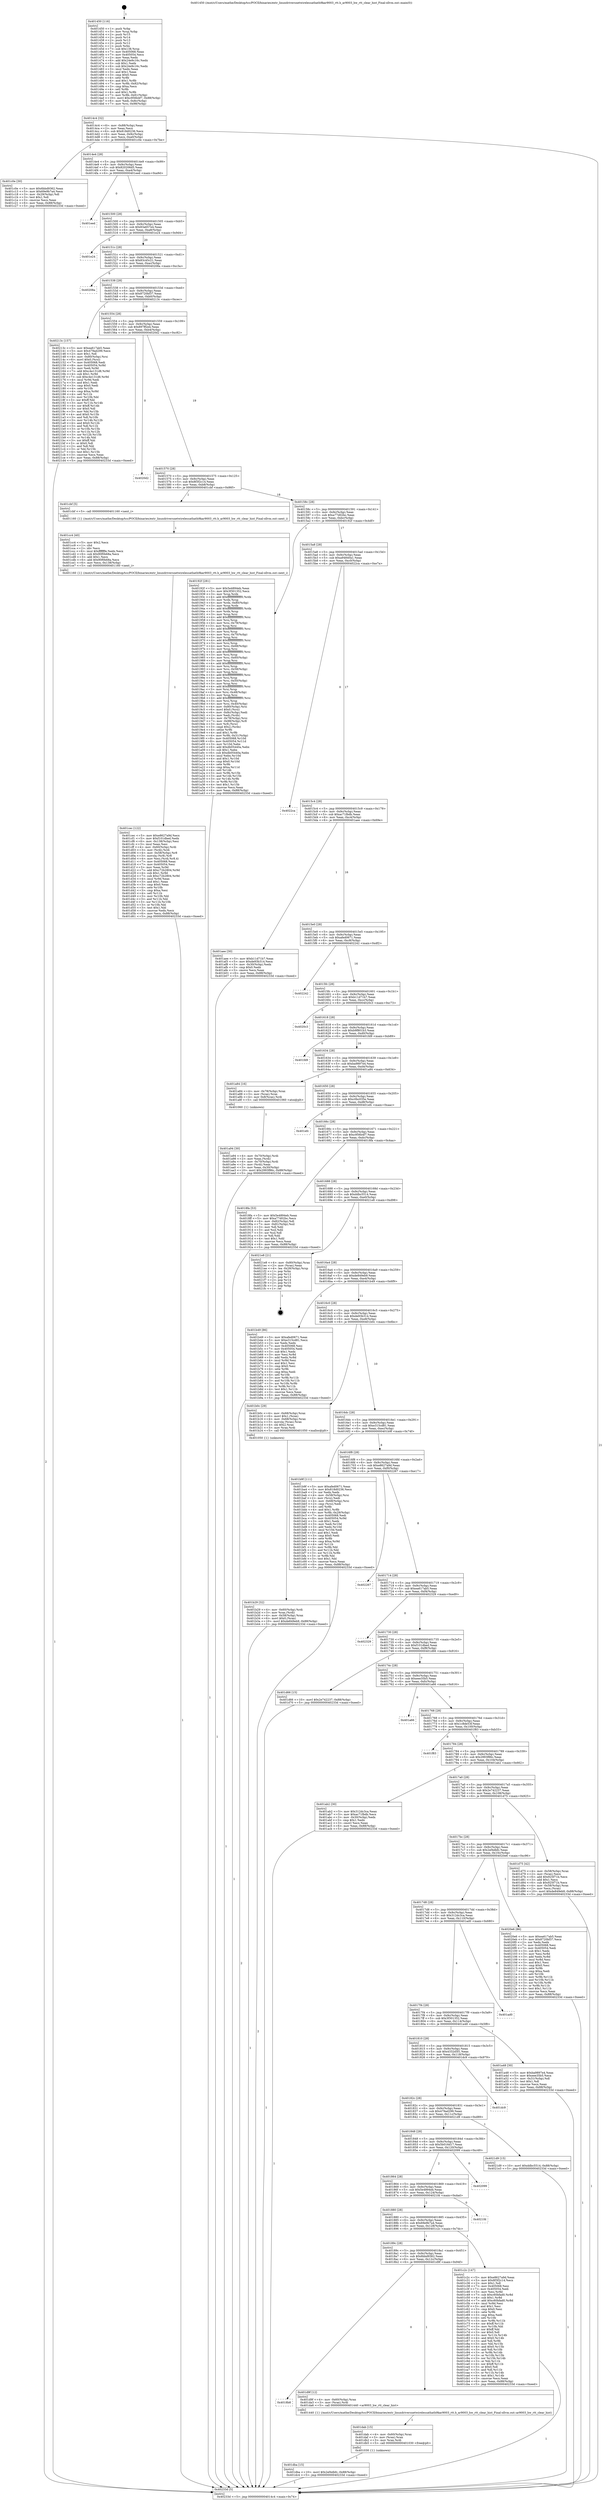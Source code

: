 digraph "0x401450" {
  label = "0x401450 (/mnt/c/Users/mathe/Desktop/tcc/POCII/binaries/extr_linuxdriversnetwirelessathath9kar9003_rtt.h_ar9003_hw_rtt_clear_hist_Final-ollvm.out::main(0))"
  labelloc = "t"
  node[shape=record]

  Entry [label="",width=0.3,height=0.3,shape=circle,fillcolor=black,style=filled]
  "0x4014c4" [label="{
     0x4014c4 [32]\l
     | [instrs]\l
     &nbsp;&nbsp;0x4014c4 \<+6\>: mov -0x88(%rbp),%eax\l
     &nbsp;&nbsp;0x4014ca \<+2\>: mov %eax,%ecx\l
     &nbsp;&nbsp;0x4014cc \<+6\>: sub $0x818d0236,%ecx\l
     &nbsp;&nbsp;0x4014d2 \<+6\>: mov %eax,-0x9c(%rbp)\l
     &nbsp;&nbsp;0x4014d8 \<+6\>: mov %ecx,-0xa0(%rbp)\l
     &nbsp;&nbsp;0x4014de \<+6\>: je 0000000000401c0e \<main+0x7be\>\l
  }"]
  "0x401c0e" [label="{
     0x401c0e [30]\l
     | [instrs]\l
     &nbsp;&nbsp;0x401c0e \<+5\>: mov $0x6bbd9362,%eax\l
     &nbsp;&nbsp;0x401c13 \<+5\>: mov $0x69e9b7a4,%ecx\l
     &nbsp;&nbsp;0x401c18 \<+3\>: mov -0x29(%rbp),%dl\l
     &nbsp;&nbsp;0x401c1b \<+3\>: test $0x1,%dl\l
     &nbsp;&nbsp;0x401c1e \<+3\>: cmovne %ecx,%eax\l
     &nbsp;&nbsp;0x401c21 \<+6\>: mov %eax,-0x88(%rbp)\l
     &nbsp;&nbsp;0x401c27 \<+5\>: jmp 000000000040233d \<main+0xeed\>\l
  }"]
  "0x4014e4" [label="{
     0x4014e4 [28]\l
     | [instrs]\l
     &nbsp;&nbsp;0x4014e4 \<+5\>: jmp 00000000004014e9 \<main+0x99\>\l
     &nbsp;&nbsp;0x4014e9 \<+6\>: mov -0x9c(%rbp),%eax\l
     &nbsp;&nbsp;0x4014ef \<+5\>: sub $0x820206d5,%eax\l
     &nbsp;&nbsp;0x4014f4 \<+6\>: mov %eax,-0xa4(%rbp)\l
     &nbsp;&nbsp;0x4014fa \<+6\>: je 0000000000401eed \<main+0xa9d\>\l
  }"]
  Exit [label="",width=0.3,height=0.3,shape=circle,fillcolor=black,style=filled,peripheries=2]
  "0x401eed" [label="{
     0x401eed\l
  }", style=dashed]
  "0x401500" [label="{
     0x401500 [28]\l
     | [instrs]\l
     &nbsp;&nbsp;0x401500 \<+5\>: jmp 0000000000401505 \<main+0xb5\>\l
     &nbsp;&nbsp;0x401505 \<+6\>: mov -0x9c(%rbp),%eax\l
     &nbsp;&nbsp;0x40150b \<+5\>: sub $0x83a657e4,%eax\l
     &nbsp;&nbsp;0x401510 \<+6\>: mov %eax,-0xa8(%rbp)\l
     &nbsp;&nbsp;0x401516 \<+6\>: je 0000000000401e24 \<main+0x9d4\>\l
  }"]
  "0x401dba" [label="{
     0x401dba [15]\l
     | [instrs]\l
     &nbsp;&nbsp;0x401dba \<+10\>: movl $0x2ef4dbfc,-0x88(%rbp)\l
     &nbsp;&nbsp;0x401dc4 \<+5\>: jmp 000000000040233d \<main+0xeed\>\l
  }"]
  "0x401e24" [label="{
     0x401e24\l
  }", style=dashed]
  "0x40151c" [label="{
     0x40151c [28]\l
     | [instrs]\l
     &nbsp;&nbsp;0x40151c \<+5\>: jmp 0000000000401521 \<main+0xd1\>\l
     &nbsp;&nbsp;0x401521 \<+6\>: mov -0x9c(%rbp),%eax\l
     &nbsp;&nbsp;0x401527 \<+5\>: sub $0x83c45c21,%eax\l
     &nbsp;&nbsp;0x40152c \<+6\>: mov %eax,-0xac(%rbp)\l
     &nbsp;&nbsp;0x401532 \<+6\>: je 000000000040208a \<main+0xc3a\>\l
  }"]
  "0x401dab" [label="{
     0x401dab [15]\l
     | [instrs]\l
     &nbsp;&nbsp;0x401dab \<+4\>: mov -0x60(%rbp),%rax\l
     &nbsp;&nbsp;0x401daf \<+3\>: mov (%rax),%rax\l
     &nbsp;&nbsp;0x401db2 \<+3\>: mov %rax,%rdi\l
     &nbsp;&nbsp;0x401db5 \<+5\>: call 0000000000401030 \<free@plt\>\l
     | [calls]\l
     &nbsp;&nbsp;0x401030 \{1\} (unknown)\l
  }"]
  "0x40208a" [label="{
     0x40208a\l
  }", style=dashed]
  "0x401538" [label="{
     0x401538 [28]\l
     | [instrs]\l
     &nbsp;&nbsp;0x401538 \<+5\>: jmp 000000000040153d \<main+0xed\>\l
     &nbsp;&nbsp;0x40153d \<+6\>: mov -0x9c(%rbp),%eax\l
     &nbsp;&nbsp;0x401543 \<+5\>: sub $0x8720bf37,%eax\l
     &nbsp;&nbsp;0x401548 \<+6\>: mov %eax,-0xb0(%rbp)\l
     &nbsp;&nbsp;0x40154e \<+6\>: je 000000000040213c \<main+0xcec\>\l
  }"]
  "0x4018b8" [label="{
     0x4018b8\l
  }", style=dashed]
  "0x40213c" [label="{
     0x40213c [157]\l
     | [instrs]\l
     &nbsp;&nbsp;0x40213c \<+5\>: mov $0xea617ab5,%eax\l
     &nbsp;&nbsp;0x402141 \<+5\>: mov $0x479ad299,%ecx\l
     &nbsp;&nbsp;0x402146 \<+2\>: mov $0x1,%dl\l
     &nbsp;&nbsp;0x402148 \<+4\>: mov -0x80(%rbp),%rsi\l
     &nbsp;&nbsp;0x40214c \<+6\>: movl $0x0,(%rsi)\l
     &nbsp;&nbsp;0x402152 \<+7\>: mov 0x405068,%edi\l
     &nbsp;&nbsp;0x402159 \<+8\>: mov 0x405054,%r8d\l
     &nbsp;&nbsp;0x402161 \<+3\>: mov %edi,%r9d\l
     &nbsp;&nbsp;0x402164 \<+7\>: add $0xc4e131d8,%r9d\l
     &nbsp;&nbsp;0x40216b \<+4\>: sub $0x1,%r9d\l
     &nbsp;&nbsp;0x40216f \<+7\>: sub $0xc4e131d8,%r9d\l
     &nbsp;&nbsp;0x402176 \<+4\>: imul %r9d,%edi\l
     &nbsp;&nbsp;0x40217a \<+3\>: and $0x1,%edi\l
     &nbsp;&nbsp;0x40217d \<+3\>: cmp $0x0,%edi\l
     &nbsp;&nbsp;0x402180 \<+4\>: sete %r10b\l
     &nbsp;&nbsp;0x402184 \<+4\>: cmp $0xa,%r8d\l
     &nbsp;&nbsp;0x402188 \<+4\>: setl %r11b\l
     &nbsp;&nbsp;0x40218c \<+3\>: mov %r10b,%bl\l
     &nbsp;&nbsp;0x40218f \<+3\>: xor $0xff,%bl\l
     &nbsp;&nbsp;0x402192 \<+3\>: mov %r11b,%r14b\l
     &nbsp;&nbsp;0x402195 \<+4\>: xor $0xff,%r14b\l
     &nbsp;&nbsp;0x402199 \<+3\>: xor $0x0,%dl\l
     &nbsp;&nbsp;0x40219c \<+3\>: mov %bl,%r15b\l
     &nbsp;&nbsp;0x40219f \<+4\>: and $0x0,%r15b\l
     &nbsp;&nbsp;0x4021a3 \<+3\>: and %dl,%r10b\l
     &nbsp;&nbsp;0x4021a6 \<+3\>: mov %r14b,%r12b\l
     &nbsp;&nbsp;0x4021a9 \<+4\>: and $0x0,%r12b\l
     &nbsp;&nbsp;0x4021ad \<+3\>: and %dl,%r11b\l
     &nbsp;&nbsp;0x4021b0 \<+3\>: or %r10b,%r15b\l
     &nbsp;&nbsp;0x4021b3 \<+3\>: or %r11b,%r12b\l
     &nbsp;&nbsp;0x4021b6 \<+3\>: xor %r12b,%r15b\l
     &nbsp;&nbsp;0x4021b9 \<+3\>: or %r14b,%bl\l
     &nbsp;&nbsp;0x4021bc \<+3\>: xor $0xff,%bl\l
     &nbsp;&nbsp;0x4021bf \<+3\>: or $0x0,%dl\l
     &nbsp;&nbsp;0x4021c2 \<+2\>: and %dl,%bl\l
     &nbsp;&nbsp;0x4021c4 \<+3\>: or %bl,%r15b\l
     &nbsp;&nbsp;0x4021c7 \<+4\>: test $0x1,%r15b\l
     &nbsp;&nbsp;0x4021cb \<+3\>: cmovne %ecx,%eax\l
     &nbsp;&nbsp;0x4021ce \<+6\>: mov %eax,-0x88(%rbp)\l
     &nbsp;&nbsp;0x4021d4 \<+5\>: jmp 000000000040233d \<main+0xeed\>\l
  }"]
  "0x401554" [label="{
     0x401554 [28]\l
     | [instrs]\l
     &nbsp;&nbsp;0x401554 \<+5\>: jmp 0000000000401559 \<main+0x109\>\l
     &nbsp;&nbsp;0x401559 \<+6\>: mov -0x9c(%rbp),%eax\l
     &nbsp;&nbsp;0x40155f \<+5\>: sub $0x897ff2e4,%eax\l
     &nbsp;&nbsp;0x401564 \<+6\>: mov %eax,-0xb4(%rbp)\l
     &nbsp;&nbsp;0x40156a \<+6\>: je 00000000004020d2 \<main+0xc82\>\l
  }"]
  "0x401d9f" [label="{
     0x401d9f [12]\l
     | [instrs]\l
     &nbsp;&nbsp;0x401d9f \<+4\>: mov -0x60(%rbp),%rax\l
     &nbsp;&nbsp;0x401da3 \<+3\>: mov (%rax),%rdi\l
     &nbsp;&nbsp;0x401da6 \<+5\>: call 0000000000401440 \<ar9003_hw_rtt_clear_hist\>\l
     | [calls]\l
     &nbsp;&nbsp;0x401440 \{1\} (/mnt/c/Users/mathe/Desktop/tcc/POCII/binaries/extr_linuxdriversnetwirelessathath9kar9003_rtt.h_ar9003_hw_rtt_clear_hist_Final-ollvm.out::ar9003_hw_rtt_clear_hist)\l
  }"]
  "0x4020d2" [label="{
     0x4020d2\l
  }", style=dashed]
  "0x401570" [label="{
     0x401570 [28]\l
     | [instrs]\l
     &nbsp;&nbsp;0x401570 \<+5\>: jmp 0000000000401575 \<main+0x125\>\l
     &nbsp;&nbsp;0x401575 \<+6\>: mov -0x9c(%rbp),%eax\l
     &nbsp;&nbsp;0x40157b \<+5\>: sub $0x8f3f2c14,%eax\l
     &nbsp;&nbsp;0x401580 \<+6\>: mov %eax,-0xb8(%rbp)\l
     &nbsp;&nbsp;0x401586 \<+6\>: je 0000000000401cbf \<main+0x86f\>\l
  }"]
  "0x401cec" [label="{
     0x401cec [122]\l
     | [instrs]\l
     &nbsp;&nbsp;0x401cec \<+5\>: mov $0xe8627a9d,%ecx\l
     &nbsp;&nbsp;0x401cf1 \<+5\>: mov $0xf101dbed,%edx\l
     &nbsp;&nbsp;0x401cf6 \<+6\>: mov -0x138(%rbp),%esi\l
     &nbsp;&nbsp;0x401cfc \<+3\>: imul %eax,%esi\l
     &nbsp;&nbsp;0x401cff \<+4\>: mov -0x60(%rbp),%rdi\l
     &nbsp;&nbsp;0x401d03 \<+3\>: mov (%rdi),%rdi\l
     &nbsp;&nbsp;0x401d06 \<+4\>: mov -0x58(%rbp),%r8\l
     &nbsp;&nbsp;0x401d0a \<+3\>: movslq (%r8),%r8\l
     &nbsp;&nbsp;0x401d0d \<+4\>: mov %esi,(%rdi,%r8,4)\l
     &nbsp;&nbsp;0x401d11 \<+7\>: mov 0x405068,%eax\l
     &nbsp;&nbsp;0x401d18 \<+7\>: mov 0x405054,%esi\l
     &nbsp;&nbsp;0x401d1f \<+3\>: mov %eax,%r9d\l
     &nbsp;&nbsp;0x401d22 \<+7\>: add $0xc72b2804,%r9d\l
     &nbsp;&nbsp;0x401d29 \<+4\>: sub $0x1,%r9d\l
     &nbsp;&nbsp;0x401d2d \<+7\>: sub $0xc72b2804,%r9d\l
     &nbsp;&nbsp;0x401d34 \<+4\>: imul %r9d,%eax\l
     &nbsp;&nbsp;0x401d38 \<+3\>: and $0x1,%eax\l
     &nbsp;&nbsp;0x401d3b \<+3\>: cmp $0x0,%eax\l
     &nbsp;&nbsp;0x401d3e \<+4\>: sete %r10b\l
     &nbsp;&nbsp;0x401d42 \<+3\>: cmp $0xa,%esi\l
     &nbsp;&nbsp;0x401d45 \<+4\>: setl %r11b\l
     &nbsp;&nbsp;0x401d49 \<+3\>: mov %r10b,%bl\l
     &nbsp;&nbsp;0x401d4c \<+3\>: and %r11b,%bl\l
     &nbsp;&nbsp;0x401d4f \<+3\>: xor %r11b,%r10b\l
     &nbsp;&nbsp;0x401d52 \<+3\>: or %r10b,%bl\l
     &nbsp;&nbsp;0x401d55 \<+3\>: test $0x1,%bl\l
     &nbsp;&nbsp;0x401d58 \<+3\>: cmovne %edx,%ecx\l
     &nbsp;&nbsp;0x401d5b \<+6\>: mov %ecx,-0x88(%rbp)\l
     &nbsp;&nbsp;0x401d61 \<+5\>: jmp 000000000040233d \<main+0xeed\>\l
  }"]
  "0x401cbf" [label="{
     0x401cbf [5]\l
     | [instrs]\l
     &nbsp;&nbsp;0x401cbf \<+5\>: call 0000000000401160 \<next_i\>\l
     | [calls]\l
     &nbsp;&nbsp;0x401160 \{1\} (/mnt/c/Users/mathe/Desktop/tcc/POCII/binaries/extr_linuxdriversnetwirelessathath9kar9003_rtt.h_ar9003_hw_rtt_clear_hist_Final-ollvm.out::next_i)\l
  }"]
  "0x40158c" [label="{
     0x40158c [28]\l
     | [instrs]\l
     &nbsp;&nbsp;0x40158c \<+5\>: jmp 0000000000401591 \<main+0x141\>\l
     &nbsp;&nbsp;0x401591 \<+6\>: mov -0x9c(%rbp),%eax\l
     &nbsp;&nbsp;0x401597 \<+5\>: sub $0xa77d02bc,%eax\l
     &nbsp;&nbsp;0x40159c \<+6\>: mov %eax,-0xbc(%rbp)\l
     &nbsp;&nbsp;0x4015a2 \<+6\>: je 000000000040192f \<main+0x4df\>\l
  }"]
  "0x401cc4" [label="{
     0x401cc4 [40]\l
     | [instrs]\l
     &nbsp;&nbsp;0x401cc4 \<+5\>: mov $0x2,%ecx\l
     &nbsp;&nbsp;0x401cc9 \<+1\>: cltd\l
     &nbsp;&nbsp;0x401cca \<+2\>: idiv %ecx\l
     &nbsp;&nbsp;0x401ccc \<+6\>: imul $0xfffffffe,%edx,%ecx\l
     &nbsp;&nbsp;0x401cd2 \<+6\>: sub $0x90f0b68a,%ecx\l
     &nbsp;&nbsp;0x401cd8 \<+3\>: add $0x1,%ecx\l
     &nbsp;&nbsp;0x401cdb \<+6\>: add $0x90f0b68a,%ecx\l
     &nbsp;&nbsp;0x401ce1 \<+6\>: mov %ecx,-0x138(%rbp)\l
     &nbsp;&nbsp;0x401ce7 \<+5\>: call 0000000000401160 \<next_i\>\l
     | [calls]\l
     &nbsp;&nbsp;0x401160 \{1\} (/mnt/c/Users/mathe/Desktop/tcc/POCII/binaries/extr_linuxdriversnetwirelessathath9kar9003_rtt.h_ar9003_hw_rtt_clear_hist_Final-ollvm.out::next_i)\l
  }"]
  "0x40192f" [label="{
     0x40192f [281]\l
     | [instrs]\l
     &nbsp;&nbsp;0x40192f \<+5\>: mov $0x5e4894eb,%eax\l
     &nbsp;&nbsp;0x401934 \<+5\>: mov $0x3f301352,%ecx\l
     &nbsp;&nbsp;0x401939 \<+3\>: mov %rsp,%rdx\l
     &nbsp;&nbsp;0x40193c \<+4\>: add $0xfffffffffffffff0,%rdx\l
     &nbsp;&nbsp;0x401940 \<+3\>: mov %rdx,%rsp\l
     &nbsp;&nbsp;0x401943 \<+4\>: mov %rdx,-0x80(%rbp)\l
     &nbsp;&nbsp;0x401947 \<+3\>: mov %rsp,%rdx\l
     &nbsp;&nbsp;0x40194a \<+4\>: add $0xfffffffffffffff0,%rdx\l
     &nbsp;&nbsp;0x40194e \<+3\>: mov %rdx,%rsp\l
     &nbsp;&nbsp;0x401951 \<+3\>: mov %rsp,%rsi\l
     &nbsp;&nbsp;0x401954 \<+4\>: add $0xfffffffffffffff0,%rsi\l
     &nbsp;&nbsp;0x401958 \<+3\>: mov %rsi,%rsp\l
     &nbsp;&nbsp;0x40195b \<+4\>: mov %rsi,-0x78(%rbp)\l
     &nbsp;&nbsp;0x40195f \<+3\>: mov %rsp,%rsi\l
     &nbsp;&nbsp;0x401962 \<+4\>: add $0xfffffffffffffff0,%rsi\l
     &nbsp;&nbsp;0x401966 \<+3\>: mov %rsi,%rsp\l
     &nbsp;&nbsp;0x401969 \<+4\>: mov %rsi,-0x70(%rbp)\l
     &nbsp;&nbsp;0x40196d \<+3\>: mov %rsp,%rsi\l
     &nbsp;&nbsp;0x401970 \<+4\>: add $0xfffffffffffffff0,%rsi\l
     &nbsp;&nbsp;0x401974 \<+3\>: mov %rsi,%rsp\l
     &nbsp;&nbsp;0x401977 \<+4\>: mov %rsi,-0x68(%rbp)\l
     &nbsp;&nbsp;0x40197b \<+3\>: mov %rsp,%rsi\l
     &nbsp;&nbsp;0x40197e \<+4\>: add $0xfffffffffffffff0,%rsi\l
     &nbsp;&nbsp;0x401982 \<+3\>: mov %rsi,%rsp\l
     &nbsp;&nbsp;0x401985 \<+4\>: mov %rsi,-0x60(%rbp)\l
     &nbsp;&nbsp;0x401989 \<+3\>: mov %rsp,%rsi\l
     &nbsp;&nbsp;0x40198c \<+4\>: add $0xfffffffffffffff0,%rsi\l
     &nbsp;&nbsp;0x401990 \<+3\>: mov %rsi,%rsp\l
     &nbsp;&nbsp;0x401993 \<+4\>: mov %rsi,-0x58(%rbp)\l
     &nbsp;&nbsp;0x401997 \<+3\>: mov %rsp,%rsi\l
     &nbsp;&nbsp;0x40199a \<+4\>: add $0xfffffffffffffff0,%rsi\l
     &nbsp;&nbsp;0x40199e \<+3\>: mov %rsi,%rsp\l
     &nbsp;&nbsp;0x4019a1 \<+4\>: mov %rsi,-0x50(%rbp)\l
     &nbsp;&nbsp;0x4019a5 \<+3\>: mov %rsp,%rsi\l
     &nbsp;&nbsp;0x4019a8 \<+4\>: add $0xfffffffffffffff0,%rsi\l
     &nbsp;&nbsp;0x4019ac \<+3\>: mov %rsi,%rsp\l
     &nbsp;&nbsp;0x4019af \<+4\>: mov %rsi,-0x48(%rbp)\l
     &nbsp;&nbsp;0x4019b3 \<+3\>: mov %rsp,%rsi\l
     &nbsp;&nbsp;0x4019b6 \<+4\>: add $0xfffffffffffffff0,%rsi\l
     &nbsp;&nbsp;0x4019ba \<+3\>: mov %rsi,%rsp\l
     &nbsp;&nbsp;0x4019bd \<+4\>: mov %rsi,-0x40(%rbp)\l
     &nbsp;&nbsp;0x4019c1 \<+4\>: mov -0x80(%rbp),%rsi\l
     &nbsp;&nbsp;0x4019c5 \<+6\>: movl $0x0,(%rsi)\l
     &nbsp;&nbsp;0x4019cb \<+6\>: mov -0x8c(%rbp),%edi\l
     &nbsp;&nbsp;0x4019d1 \<+2\>: mov %edi,(%rdx)\l
     &nbsp;&nbsp;0x4019d3 \<+4\>: mov -0x78(%rbp),%rsi\l
     &nbsp;&nbsp;0x4019d7 \<+7\>: mov -0x98(%rbp),%r8\l
     &nbsp;&nbsp;0x4019de \<+3\>: mov %r8,(%rsi)\l
     &nbsp;&nbsp;0x4019e1 \<+3\>: cmpl $0x2,(%rdx)\l
     &nbsp;&nbsp;0x4019e4 \<+4\>: setne %r9b\l
     &nbsp;&nbsp;0x4019e8 \<+4\>: and $0x1,%r9b\l
     &nbsp;&nbsp;0x4019ec \<+4\>: mov %r9b,-0x31(%rbp)\l
     &nbsp;&nbsp;0x4019f0 \<+8\>: mov 0x405068,%r10d\l
     &nbsp;&nbsp;0x4019f8 \<+8\>: mov 0x405054,%r11d\l
     &nbsp;&nbsp;0x401a00 \<+3\>: mov %r10d,%ebx\l
     &nbsp;&nbsp;0x401a03 \<+6\>: add $0xdb05440a,%ebx\l
     &nbsp;&nbsp;0x401a09 \<+3\>: sub $0x1,%ebx\l
     &nbsp;&nbsp;0x401a0c \<+6\>: sub $0xdb05440a,%ebx\l
     &nbsp;&nbsp;0x401a12 \<+4\>: imul %ebx,%r10d\l
     &nbsp;&nbsp;0x401a16 \<+4\>: and $0x1,%r10d\l
     &nbsp;&nbsp;0x401a1a \<+4\>: cmp $0x0,%r10d\l
     &nbsp;&nbsp;0x401a1e \<+4\>: sete %r9b\l
     &nbsp;&nbsp;0x401a22 \<+4\>: cmp $0xa,%r11d\l
     &nbsp;&nbsp;0x401a26 \<+4\>: setl %r14b\l
     &nbsp;&nbsp;0x401a2a \<+3\>: mov %r9b,%r15b\l
     &nbsp;&nbsp;0x401a2d \<+3\>: and %r14b,%r15b\l
     &nbsp;&nbsp;0x401a30 \<+3\>: xor %r14b,%r9b\l
     &nbsp;&nbsp;0x401a33 \<+3\>: or %r9b,%r15b\l
     &nbsp;&nbsp;0x401a36 \<+4\>: test $0x1,%r15b\l
     &nbsp;&nbsp;0x401a3a \<+3\>: cmovne %ecx,%eax\l
     &nbsp;&nbsp;0x401a3d \<+6\>: mov %eax,-0x88(%rbp)\l
     &nbsp;&nbsp;0x401a43 \<+5\>: jmp 000000000040233d \<main+0xeed\>\l
  }"]
  "0x4015a8" [label="{
     0x4015a8 [28]\l
     | [instrs]\l
     &nbsp;&nbsp;0x4015a8 \<+5\>: jmp 00000000004015ad \<main+0x15d\>\l
     &nbsp;&nbsp;0x4015ad \<+6\>: mov -0x9c(%rbp),%eax\l
     &nbsp;&nbsp;0x4015b3 \<+5\>: sub $0xa94840a1,%eax\l
     &nbsp;&nbsp;0x4015b8 \<+6\>: mov %eax,-0xc0(%rbp)\l
     &nbsp;&nbsp;0x4015be \<+6\>: je 00000000004022ca \<main+0xe7a\>\l
  }"]
  "0x40189c" [label="{
     0x40189c [28]\l
     | [instrs]\l
     &nbsp;&nbsp;0x40189c \<+5\>: jmp 00000000004018a1 \<main+0x451\>\l
     &nbsp;&nbsp;0x4018a1 \<+6\>: mov -0x9c(%rbp),%eax\l
     &nbsp;&nbsp;0x4018a7 \<+5\>: sub $0x6bbd9362,%eax\l
     &nbsp;&nbsp;0x4018ac \<+6\>: mov %eax,-0x12c(%rbp)\l
     &nbsp;&nbsp;0x4018b2 \<+6\>: je 0000000000401d9f \<main+0x94f\>\l
  }"]
  "0x4022ca" [label="{
     0x4022ca\l
  }", style=dashed]
  "0x4015c4" [label="{
     0x4015c4 [28]\l
     | [instrs]\l
     &nbsp;&nbsp;0x4015c4 \<+5\>: jmp 00000000004015c9 \<main+0x179\>\l
     &nbsp;&nbsp;0x4015c9 \<+6\>: mov -0x9c(%rbp),%eax\l
     &nbsp;&nbsp;0x4015cf \<+5\>: sub $0xac71fbdb,%eax\l
     &nbsp;&nbsp;0x4015d4 \<+6\>: mov %eax,-0xc4(%rbp)\l
     &nbsp;&nbsp;0x4015da \<+6\>: je 0000000000401aee \<main+0x69e\>\l
  }"]
  "0x401c2c" [label="{
     0x401c2c [147]\l
     | [instrs]\l
     &nbsp;&nbsp;0x401c2c \<+5\>: mov $0xe8627a9d,%eax\l
     &nbsp;&nbsp;0x401c31 \<+5\>: mov $0x8f3f2c14,%ecx\l
     &nbsp;&nbsp;0x401c36 \<+2\>: mov $0x1,%dl\l
     &nbsp;&nbsp;0x401c38 \<+7\>: mov 0x405068,%esi\l
     &nbsp;&nbsp;0x401c3f \<+7\>: mov 0x405054,%edi\l
     &nbsp;&nbsp;0x401c46 \<+3\>: mov %esi,%r8d\l
     &nbsp;&nbsp;0x401c49 \<+7\>: sub $0xc60bfad0,%r8d\l
     &nbsp;&nbsp;0x401c50 \<+4\>: sub $0x1,%r8d\l
     &nbsp;&nbsp;0x401c54 \<+7\>: add $0xc60bfad0,%r8d\l
     &nbsp;&nbsp;0x401c5b \<+4\>: imul %r8d,%esi\l
     &nbsp;&nbsp;0x401c5f \<+3\>: and $0x1,%esi\l
     &nbsp;&nbsp;0x401c62 \<+3\>: cmp $0x0,%esi\l
     &nbsp;&nbsp;0x401c65 \<+4\>: sete %r9b\l
     &nbsp;&nbsp;0x401c69 \<+3\>: cmp $0xa,%edi\l
     &nbsp;&nbsp;0x401c6c \<+4\>: setl %r10b\l
     &nbsp;&nbsp;0x401c70 \<+3\>: mov %r9b,%r11b\l
     &nbsp;&nbsp;0x401c73 \<+4\>: xor $0xff,%r11b\l
     &nbsp;&nbsp;0x401c77 \<+3\>: mov %r10b,%bl\l
     &nbsp;&nbsp;0x401c7a \<+3\>: xor $0xff,%bl\l
     &nbsp;&nbsp;0x401c7d \<+3\>: xor $0x0,%dl\l
     &nbsp;&nbsp;0x401c80 \<+3\>: mov %r11b,%r14b\l
     &nbsp;&nbsp;0x401c83 \<+4\>: and $0x0,%r14b\l
     &nbsp;&nbsp;0x401c87 \<+3\>: and %dl,%r9b\l
     &nbsp;&nbsp;0x401c8a \<+3\>: mov %bl,%r15b\l
     &nbsp;&nbsp;0x401c8d \<+4\>: and $0x0,%r15b\l
     &nbsp;&nbsp;0x401c91 \<+3\>: and %dl,%r10b\l
     &nbsp;&nbsp;0x401c94 \<+3\>: or %r9b,%r14b\l
     &nbsp;&nbsp;0x401c97 \<+3\>: or %r10b,%r15b\l
     &nbsp;&nbsp;0x401c9a \<+3\>: xor %r15b,%r14b\l
     &nbsp;&nbsp;0x401c9d \<+3\>: or %bl,%r11b\l
     &nbsp;&nbsp;0x401ca0 \<+4\>: xor $0xff,%r11b\l
     &nbsp;&nbsp;0x401ca4 \<+3\>: or $0x0,%dl\l
     &nbsp;&nbsp;0x401ca7 \<+3\>: and %dl,%r11b\l
     &nbsp;&nbsp;0x401caa \<+3\>: or %r11b,%r14b\l
     &nbsp;&nbsp;0x401cad \<+4\>: test $0x1,%r14b\l
     &nbsp;&nbsp;0x401cb1 \<+3\>: cmovne %ecx,%eax\l
     &nbsp;&nbsp;0x401cb4 \<+6\>: mov %eax,-0x88(%rbp)\l
     &nbsp;&nbsp;0x401cba \<+5\>: jmp 000000000040233d \<main+0xeed\>\l
  }"]
  "0x401aee" [label="{
     0x401aee [30]\l
     | [instrs]\l
     &nbsp;&nbsp;0x401aee \<+5\>: mov $0xb11d71b7,%eax\l
     &nbsp;&nbsp;0x401af3 \<+5\>: mov $0xde93b314,%ecx\l
     &nbsp;&nbsp;0x401af8 \<+3\>: mov -0x30(%rbp),%edx\l
     &nbsp;&nbsp;0x401afb \<+3\>: cmp $0x0,%edx\l
     &nbsp;&nbsp;0x401afe \<+3\>: cmove %ecx,%eax\l
     &nbsp;&nbsp;0x401b01 \<+6\>: mov %eax,-0x88(%rbp)\l
     &nbsp;&nbsp;0x401b07 \<+5\>: jmp 000000000040233d \<main+0xeed\>\l
  }"]
  "0x4015e0" [label="{
     0x4015e0 [28]\l
     | [instrs]\l
     &nbsp;&nbsp;0x4015e0 \<+5\>: jmp 00000000004015e5 \<main+0x195\>\l
     &nbsp;&nbsp;0x4015e5 \<+6\>: mov -0x9c(%rbp),%eax\l
     &nbsp;&nbsp;0x4015eb \<+5\>: sub $0xafed0671,%eax\l
     &nbsp;&nbsp;0x4015f0 \<+6\>: mov %eax,-0xc8(%rbp)\l
     &nbsp;&nbsp;0x4015f6 \<+6\>: je 0000000000402242 \<main+0xdf2\>\l
  }"]
  "0x401880" [label="{
     0x401880 [28]\l
     | [instrs]\l
     &nbsp;&nbsp;0x401880 \<+5\>: jmp 0000000000401885 \<main+0x435\>\l
     &nbsp;&nbsp;0x401885 \<+6\>: mov -0x9c(%rbp),%eax\l
     &nbsp;&nbsp;0x40188b \<+5\>: sub $0x69e9b7a4,%eax\l
     &nbsp;&nbsp;0x401890 \<+6\>: mov %eax,-0x128(%rbp)\l
     &nbsp;&nbsp;0x401896 \<+6\>: je 0000000000401c2c \<main+0x7dc\>\l
  }"]
  "0x402242" [label="{
     0x402242\l
  }", style=dashed]
  "0x4015fc" [label="{
     0x4015fc [28]\l
     | [instrs]\l
     &nbsp;&nbsp;0x4015fc \<+5\>: jmp 0000000000401601 \<main+0x1b1\>\l
     &nbsp;&nbsp;0x401601 \<+6\>: mov -0x9c(%rbp),%eax\l
     &nbsp;&nbsp;0x401607 \<+5\>: sub $0xb11d71b7,%eax\l
     &nbsp;&nbsp;0x40160c \<+6\>: mov %eax,-0xcc(%rbp)\l
     &nbsp;&nbsp;0x401612 \<+6\>: je 00000000004020c3 \<main+0xc73\>\l
  }"]
  "0x4021fd" [label="{
     0x4021fd\l
  }", style=dashed]
  "0x4020c3" [label="{
     0x4020c3\l
  }", style=dashed]
  "0x401618" [label="{
     0x401618 [28]\l
     | [instrs]\l
     &nbsp;&nbsp;0x401618 \<+5\>: jmp 000000000040161d \<main+0x1cd\>\l
     &nbsp;&nbsp;0x40161d \<+6\>: mov -0x9c(%rbp),%eax\l
     &nbsp;&nbsp;0x401623 \<+5\>: sub $0xb9f801b3,%eax\l
     &nbsp;&nbsp;0x401628 \<+6\>: mov %eax,-0xd0(%rbp)\l
     &nbsp;&nbsp;0x40162e \<+6\>: je 0000000000401fd9 \<main+0xb89\>\l
  }"]
  "0x401864" [label="{
     0x401864 [28]\l
     | [instrs]\l
     &nbsp;&nbsp;0x401864 \<+5\>: jmp 0000000000401869 \<main+0x419\>\l
     &nbsp;&nbsp;0x401869 \<+6\>: mov -0x9c(%rbp),%eax\l
     &nbsp;&nbsp;0x40186f \<+5\>: sub $0x5e4894eb,%eax\l
     &nbsp;&nbsp;0x401874 \<+6\>: mov %eax,-0x124(%rbp)\l
     &nbsp;&nbsp;0x40187a \<+6\>: je 00000000004021fd \<main+0xdad\>\l
  }"]
  "0x401fd9" [label="{
     0x401fd9\l
  }", style=dashed]
  "0x401634" [label="{
     0x401634 [28]\l
     | [instrs]\l
     &nbsp;&nbsp;0x401634 \<+5\>: jmp 0000000000401639 \<main+0x1e9\>\l
     &nbsp;&nbsp;0x401639 \<+6\>: mov -0x9c(%rbp),%eax\l
     &nbsp;&nbsp;0x40163f \<+5\>: sub $0xba9897e4,%eax\l
     &nbsp;&nbsp;0x401644 \<+6\>: mov %eax,-0xd4(%rbp)\l
     &nbsp;&nbsp;0x40164a \<+6\>: je 0000000000401a84 \<main+0x634\>\l
  }"]
  "0x402099" [label="{
     0x402099\l
  }", style=dashed]
  "0x401a84" [label="{
     0x401a84 [16]\l
     | [instrs]\l
     &nbsp;&nbsp;0x401a84 \<+4\>: mov -0x78(%rbp),%rax\l
     &nbsp;&nbsp;0x401a88 \<+3\>: mov (%rax),%rax\l
     &nbsp;&nbsp;0x401a8b \<+4\>: mov 0x8(%rax),%rdi\l
     &nbsp;&nbsp;0x401a8f \<+5\>: call 0000000000401060 \<atoi@plt\>\l
     | [calls]\l
     &nbsp;&nbsp;0x401060 \{1\} (unknown)\l
  }"]
  "0x401650" [label="{
     0x401650 [28]\l
     | [instrs]\l
     &nbsp;&nbsp;0x401650 \<+5\>: jmp 0000000000401655 \<main+0x205\>\l
     &nbsp;&nbsp;0x401655 \<+6\>: mov -0x9c(%rbp),%eax\l
     &nbsp;&nbsp;0x40165b \<+5\>: sub $0xc0bc035e,%eax\l
     &nbsp;&nbsp;0x401660 \<+6\>: mov %eax,-0xd8(%rbp)\l
     &nbsp;&nbsp;0x401666 \<+6\>: je 0000000000401efc \<main+0xaac\>\l
  }"]
  "0x401848" [label="{
     0x401848 [28]\l
     | [instrs]\l
     &nbsp;&nbsp;0x401848 \<+5\>: jmp 000000000040184d \<main+0x3fd\>\l
     &nbsp;&nbsp;0x40184d \<+6\>: mov -0x9c(%rbp),%eax\l
     &nbsp;&nbsp;0x401853 \<+5\>: sub $0x5b016d17,%eax\l
     &nbsp;&nbsp;0x401858 \<+6\>: mov %eax,-0x120(%rbp)\l
     &nbsp;&nbsp;0x40185e \<+6\>: je 0000000000402099 \<main+0xc49\>\l
  }"]
  "0x401efc" [label="{
     0x401efc\l
  }", style=dashed]
  "0x40166c" [label="{
     0x40166c [28]\l
     | [instrs]\l
     &nbsp;&nbsp;0x40166c \<+5\>: jmp 0000000000401671 \<main+0x221\>\l
     &nbsp;&nbsp;0x401671 \<+6\>: mov -0x9c(%rbp),%eax\l
     &nbsp;&nbsp;0x401677 \<+5\>: sub $0xc956b4f7,%eax\l
     &nbsp;&nbsp;0x40167c \<+6\>: mov %eax,-0xdc(%rbp)\l
     &nbsp;&nbsp;0x401682 \<+6\>: je 00000000004018fa \<main+0x4aa\>\l
  }"]
  "0x4021d9" [label="{
     0x4021d9 [15]\l
     | [instrs]\l
     &nbsp;&nbsp;0x4021d9 \<+10\>: movl $0xddbc5514,-0x88(%rbp)\l
     &nbsp;&nbsp;0x4021e3 \<+5\>: jmp 000000000040233d \<main+0xeed\>\l
  }"]
  "0x4018fa" [label="{
     0x4018fa [53]\l
     | [instrs]\l
     &nbsp;&nbsp;0x4018fa \<+5\>: mov $0x5e4894eb,%eax\l
     &nbsp;&nbsp;0x4018ff \<+5\>: mov $0xa77d02bc,%ecx\l
     &nbsp;&nbsp;0x401904 \<+6\>: mov -0x82(%rbp),%dl\l
     &nbsp;&nbsp;0x40190a \<+7\>: mov -0x81(%rbp),%sil\l
     &nbsp;&nbsp;0x401911 \<+3\>: mov %dl,%dil\l
     &nbsp;&nbsp;0x401914 \<+3\>: and %sil,%dil\l
     &nbsp;&nbsp;0x401917 \<+3\>: xor %sil,%dl\l
     &nbsp;&nbsp;0x40191a \<+3\>: or %dl,%dil\l
     &nbsp;&nbsp;0x40191d \<+4\>: test $0x1,%dil\l
     &nbsp;&nbsp;0x401921 \<+3\>: cmovne %ecx,%eax\l
     &nbsp;&nbsp;0x401924 \<+6\>: mov %eax,-0x88(%rbp)\l
     &nbsp;&nbsp;0x40192a \<+5\>: jmp 000000000040233d \<main+0xeed\>\l
  }"]
  "0x401688" [label="{
     0x401688 [28]\l
     | [instrs]\l
     &nbsp;&nbsp;0x401688 \<+5\>: jmp 000000000040168d \<main+0x23d\>\l
     &nbsp;&nbsp;0x40168d \<+6\>: mov -0x9c(%rbp),%eax\l
     &nbsp;&nbsp;0x401693 \<+5\>: sub $0xddbc5514,%eax\l
     &nbsp;&nbsp;0x401698 \<+6\>: mov %eax,-0xe0(%rbp)\l
     &nbsp;&nbsp;0x40169e \<+6\>: je 00000000004021e8 \<main+0xd98\>\l
  }"]
  "0x40233d" [label="{
     0x40233d [5]\l
     | [instrs]\l
     &nbsp;&nbsp;0x40233d \<+5\>: jmp 00000000004014c4 \<main+0x74\>\l
  }"]
  "0x401450" [label="{
     0x401450 [116]\l
     | [instrs]\l
     &nbsp;&nbsp;0x401450 \<+1\>: push %rbp\l
     &nbsp;&nbsp;0x401451 \<+3\>: mov %rsp,%rbp\l
     &nbsp;&nbsp;0x401454 \<+2\>: push %r15\l
     &nbsp;&nbsp;0x401456 \<+2\>: push %r14\l
     &nbsp;&nbsp;0x401458 \<+2\>: push %r13\l
     &nbsp;&nbsp;0x40145a \<+2\>: push %r12\l
     &nbsp;&nbsp;0x40145c \<+1\>: push %rbx\l
     &nbsp;&nbsp;0x40145d \<+7\>: sub $0x138,%rsp\l
     &nbsp;&nbsp;0x401464 \<+7\>: mov 0x405068,%eax\l
     &nbsp;&nbsp;0x40146b \<+7\>: mov 0x405054,%ecx\l
     &nbsp;&nbsp;0x401472 \<+2\>: mov %eax,%edx\l
     &nbsp;&nbsp;0x401474 \<+6\>: add $0x24e9c16c,%edx\l
     &nbsp;&nbsp;0x40147a \<+3\>: sub $0x1,%edx\l
     &nbsp;&nbsp;0x40147d \<+6\>: sub $0x24e9c16c,%edx\l
     &nbsp;&nbsp;0x401483 \<+3\>: imul %edx,%eax\l
     &nbsp;&nbsp;0x401486 \<+3\>: and $0x1,%eax\l
     &nbsp;&nbsp;0x401489 \<+3\>: cmp $0x0,%eax\l
     &nbsp;&nbsp;0x40148c \<+4\>: sete %r8b\l
     &nbsp;&nbsp;0x401490 \<+4\>: and $0x1,%r8b\l
     &nbsp;&nbsp;0x401494 \<+7\>: mov %r8b,-0x82(%rbp)\l
     &nbsp;&nbsp;0x40149b \<+3\>: cmp $0xa,%ecx\l
     &nbsp;&nbsp;0x40149e \<+4\>: setl %r8b\l
     &nbsp;&nbsp;0x4014a2 \<+4\>: and $0x1,%r8b\l
     &nbsp;&nbsp;0x4014a6 \<+7\>: mov %r8b,-0x81(%rbp)\l
     &nbsp;&nbsp;0x4014ad \<+10\>: movl $0xc956b4f7,-0x88(%rbp)\l
     &nbsp;&nbsp;0x4014b7 \<+6\>: mov %edi,-0x8c(%rbp)\l
     &nbsp;&nbsp;0x4014bd \<+7\>: mov %rsi,-0x98(%rbp)\l
  }"]
  "0x40182c" [label="{
     0x40182c [28]\l
     | [instrs]\l
     &nbsp;&nbsp;0x40182c \<+5\>: jmp 0000000000401831 \<main+0x3e1\>\l
     &nbsp;&nbsp;0x401831 \<+6\>: mov -0x9c(%rbp),%eax\l
     &nbsp;&nbsp;0x401837 \<+5\>: sub $0x479ad299,%eax\l
     &nbsp;&nbsp;0x40183c \<+6\>: mov %eax,-0x11c(%rbp)\l
     &nbsp;&nbsp;0x401842 \<+6\>: je 00000000004021d9 \<main+0xd89\>\l
  }"]
  "0x401dc9" [label="{
     0x401dc9\l
  }", style=dashed]
  "0x4021e8" [label="{
     0x4021e8 [21]\l
     | [instrs]\l
     &nbsp;&nbsp;0x4021e8 \<+4\>: mov -0x80(%rbp),%rax\l
     &nbsp;&nbsp;0x4021ec \<+2\>: mov (%rax),%eax\l
     &nbsp;&nbsp;0x4021ee \<+4\>: lea -0x28(%rbp),%rsp\l
     &nbsp;&nbsp;0x4021f2 \<+1\>: pop %rbx\l
     &nbsp;&nbsp;0x4021f3 \<+2\>: pop %r12\l
     &nbsp;&nbsp;0x4021f5 \<+2\>: pop %r13\l
     &nbsp;&nbsp;0x4021f7 \<+2\>: pop %r14\l
     &nbsp;&nbsp;0x4021f9 \<+2\>: pop %r15\l
     &nbsp;&nbsp;0x4021fb \<+1\>: pop %rbp\l
     &nbsp;&nbsp;0x4021fc \<+1\>: ret\l
  }"]
  "0x4016a4" [label="{
     0x4016a4 [28]\l
     | [instrs]\l
     &nbsp;&nbsp;0x4016a4 \<+5\>: jmp 00000000004016a9 \<main+0x259\>\l
     &nbsp;&nbsp;0x4016a9 \<+6\>: mov -0x9c(%rbp),%eax\l
     &nbsp;&nbsp;0x4016af \<+5\>: sub $0xde849eb9,%eax\l
     &nbsp;&nbsp;0x4016b4 \<+6\>: mov %eax,-0xe4(%rbp)\l
     &nbsp;&nbsp;0x4016ba \<+6\>: je 0000000000401b49 \<main+0x6f9\>\l
  }"]
  "0x401b29" [label="{
     0x401b29 [32]\l
     | [instrs]\l
     &nbsp;&nbsp;0x401b29 \<+4\>: mov -0x60(%rbp),%rdi\l
     &nbsp;&nbsp;0x401b2d \<+3\>: mov %rax,(%rdi)\l
     &nbsp;&nbsp;0x401b30 \<+4\>: mov -0x58(%rbp),%rax\l
     &nbsp;&nbsp;0x401b34 \<+6\>: movl $0x0,(%rax)\l
     &nbsp;&nbsp;0x401b3a \<+10\>: movl $0xde849eb9,-0x88(%rbp)\l
     &nbsp;&nbsp;0x401b44 \<+5\>: jmp 000000000040233d \<main+0xeed\>\l
  }"]
  "0x401b49" [label="{
     0x401b49 [86]\l
     | [instrs]\l
     &nbsp;&nbsp;0x401b49 \<+5\>: mov $0xafed0671,%eax\l
     &nbsp;&nbsp;0x401b4e \<+5\>: mov $0xe315cd81,%ecx\l
     &nbsp;&nbsp;0x401b53 \<+2\>: xor %edx,%edx\l
     &nbsp;&nbsp;0x401b55 \<+7\>: mov 0x405068,%esi\l
     &nbsp;&nbsp;0x401b5c \<+7\>: mov 0x405054,%edi\l
     &nbsp;&nbsp;0x401b63 \<+3\>: sub $0x1,%edx\l
     &nbsp;&nbsp;0x401b66 \<+3\>: mov %esi,%r8d\l
     &nbsp;&nbsp;0x401b69 \<+3\>: add %edx,%r8d\l
     &nbsp;&nbsp;0x401b6c \<+4\>: imul %r8d,%esi\l
     &nbsp;&nbsp;0x401b70 \<+3\>: and $0x1,%esi\l
     &nbsp;&nbsp;0x401b73 \<+3\>: cmp $0x0,%esi\l
     &nbsp;&nbsp;0x401b76 \<+4\>: sete %r9b\l
     &nbsp;&nbsp;0x401b7a \<+3\>: cmp $0xa,%edi\l
     &nbsp;&nbsp;0x401b7d \<+4\>: setl %r10b\l
     &nbsp;&nbsp;0x401b81 \<+3\>: mov %r9b,%r11b\l
     &nbsp;&nbsp;0x401b84 \<+3\>: and %r10b,%r11b\l
     &nbsp;&nbsp;0x401b87 \<+3\>: xor %r10b,%r9b\l
     &nbsp;&nbsp;0x401b8a \<+3\>: or %r9b,%r11b\l
     &nbsp;&nbsp;0x401b8d \<+4\>: test $0x1,%r11b\l
     &nbsp;&nbsp;0x401b91 \<+3\>: cmovne %ecx,%eax\l
     &nbsp;&nbsp;0x401b94 \<+6\>: mov %eax,-0x88(%rbp)\l
     &nbsp;&nbsp;0x401b9a \<+5\>: jmp 000000000040233d \<main+0xeed\>\l
  }"]
  "0x4016c0" [label="{
     0x4016c0 [28]\l
     | [instrs]\l
     &nbsp;&nbsp;0x4016c0 \<+5\>: jmp 00000000004016c5 \<main+0x275\>\l
     &nbsp;&nbsp;0x4016c5 \<+6\>: mov -0x9c(%rbp),%eax\l
     &nbsp;&nbsp;0x4016cb \<+5\>: sub $0xde93b314,%eax\l
     &nbsp;&nbsp;0x4016d0 \<+6\>: mov %eax,-0xe8(%rbp)\l
     &nbsp;&nbsp;0x4016d6 \<+6\>: je 0000000000401b0c \<main+0x6bc\>\l
  }"]
  "0x401a94" [label="{
     0x401a94 [30]\l
     | [instrs]\l
     &nbsp;&nbsp;0x401a94 \<+4\>: mov -0x70(%rbp),%rdi\l
     &nbsp;&nbsp;0x401a98 \<+2\>: mov %eax,(%rdi)\l
     &nbsp;&nbsp;0x401a9a \<+4\>: mov -0x70(%rbp),%rdi\l
     &nbsp;&nbsp;0x401a9e \<+2\>: mov (%rdi),%eax\l
     &nbsp;&nbsp;0x401aa0 \<+3\>: mov %eax,-0x30(%rbp)\l
     &nbsp;&nbsp;0x401aa3 \<+10\>: movl $0x2993f86c,-0x88(%rbp)\l
     &nbsp;&nbsp;0x401aad \<+5\>: jmp 000000000040233d \<main+0xeed\>\l
  }"]
  "0x401b0c" [label="{
     0x401b0c [29]\l
     | [instrs]\l
     &nbsp;&nbsp;0x401b0c \<+4\>: mov -0x68(%rbp),%rax\l
     &nbsp;&nbsp;0x401b10 \<+6\>: movl $0x1,(%rax)\l
     &nbsp;&nbsp;0x401b16 \<+4\>: mov -0x68(%rbp),%rax\l
     &nbsp;&nbsp;0x401b1a \<+3\>: movslq (%rax),%rax\l
     &nbsp;&nbsp;0x401b1d \<+4\>: shl $0x2,%rax\l
     &nbsp;&nbsp;0x401b21 \<+3\>: mov %rax,%rdi\l
     &nbsp;&nbsp;0x401b24 \<+5\>: call 0000000000401050 \<malloc@plt\>\l
     | [calls]\l
     &nbsp;&nbsp;0x401050 \{1\} (unknown)\l
  }"]
  "0x4016dc" [label="{
     0x4016dc [28]\l
     | [instrs]\l
     &nbsp;&nbsp;0x4016dc \<+5\>: jmp 00000000004016e1 \<main+0x291\>\l
     &nbsp;&nbsp;0x4016e1 \<+6\>: mov -0x9c(%rbp),%eax\l
     &nbsp;&nbsp;0x4016e7 \<+5\>: sub $0xe315cd81,%eax\l
     &nbsp;&nbsp;0x4016ec \<+6\>: mov %eax,-0xec(%rbp)\l
     &nbsp;&nbsp;0x4016f2 \<+6\>: je 0000000000401b9f \<main+0x74f\>\l
  }"]
  "0x401810" [label="{
     0x401810 [28]\l
     | [instrs]\l
     &nbsp;&nbsp;0x401810 \<+5\>: jmp 0000000000401815 \<main+0x3c5\>\l
     &nbsp;&nbsp;0x401815 \<+6\>: mov -0x9c(%rbp),%eax\l
     &nbsp;&nbsp;0x40181b \<+5\>: sub $0x4332d5f1,%eax\l
     &nbsp;&nbsp;0x401820 \<+6\>: mov %eax,-0x118(%rbp)\l
     &nbsp;&nbsp;0x401826 \<+6\>: je 0000000000401dc9 \<main+0x979\>\l
  }"]
  "0x401b9f" [label="{
     0x401b9f [111]\l
     | [instrs]\l
     &nbsp;&nbsp;0x401b9f \<+5\>: mov $0xafed0671,%eax\l
     &nbsp;&nbsp;0x401ba4 \<+5\>: mov $0x818d0236,%ecx\l
     &nbsp;&nbsp;0x401ba9 \<+2\>: xor %edx,%edx\l
     &nbsp;&nbsp;0x401bab \<+4\>: mov -0x58(%rbp),%rsi\l
     &nbsp;&nbsp;0x401baf \<+2\>: mov (%rsi),%edi\l
     &nbsp;&nbsp;0x401bb1 \<+4\>: mov -0x68(%rbp),%rsi\l
     &nbsp;&nbsp;0x401bb5 \<+2\>: cmp (%rsi),%edi\l
     &nbsp;&nbsp;0x401bb7 \<+4\>: setl %r8b\l
     &nbsp;&nbsp;0x401bbb \<+4\>: and $0x1,%r8b\l
     &nbsp;&nbsp;0x401bbf \<+4\>: mov %r8b,-0x29(%rbp)\l
     &nbsp;&nbsp;0x401bc3 \<+7\>: mov 0x405068,%edi\l
     &nbsp;&nbsp;0x401bca \<+8\>: mov 0x405054,%r9d\l
     &nbsp;&nbsp;0x401bd2 \<+3\>: sub $0x1,%edx\l
     &nbsp;&nbsp;0x401bd5 \<+3\>: mov %edi,%r10d\l
     &nbsp;&nbsp;0x401bd8 \<+3\>: add %edx,%r10d\l
     &nbsp;&nbsp;0x401bdb \<+4\>: imul %r10d,%edi\l
     &nbsp;&nbsp;0x401bdf \<+3\>: and $0x1,%edi\l
     &nbsp;&nbsp;0x401be2 \<+3\>: cmp $0x0,%edi\l
     &nbsp;&nbsp;0x401be5 \<+4\>: sete %r8b\l
     &nbsp;&nbsp;0x401be9 \<+4\>: cmp $0xa,%r9d\l
     &nbsp;&nbsp;0x401bed \<+4\>: setl %r11b\l
     &nbsp;&nbsp;0x401bf1 \<+3\>: mov %r8b,%bl\l
     &nbsp;&nbsp;0x401bf4 \<+3\>: and %r11b,%bl\l
     &nbsp;&nbsp;0x401bf7 \<+3\>: xor %r11b,%r8b\l
     &nbsp;&nbsp;0x401bfa \<+3\>: or %r8b,%bl\l
     &nbsp;&nbsp;0x401bfd \<+3\>: test $0x1,%bl\l
     &nbsp;&nbsp;0x401c00 \<+3\>: cmovne %ecx,%eax\l
     &nbsp;&nbsp;0x401c03 \<+6\>: mov %eax,-0x88(%rbp)\l
     &nbsp;&nbsp;0x401c09 \<+5\>: jmp 000000000040233d \<main+0xeed\>\l
  }"]
  "0x4016f8" [label="{
     0x4016f8 [28]\l
     | [instrs]\l
     &nbsp;&nbsp;0x4016f8 \<+5\>: jmp 00000000004016fd \<main+0x2ad\>\l
     &nbsp;&nbsp;0x4016fd \<+6\>: mov -0x9c(%rbp),%eax\l
     &nbsp;&nbsp;0x401703 \<+5\>: sub $0xe8627a9d,%eax\l
     &nbsp;&nbsp;0x401708 \<+6\>: mov %eax,-0xf0(%rbp)\l
     &nbsp;&nbsp;0x40170e \<+6\>: je 0000000000402267 \<main+0xe17\>\l
  }"]
  "0x401a48" [label="{
     0x401a48 [30]\l
     | [instrs]\l
     &nbsp;&nbsp;0x401a48 \<+5\>: mov $0xba9897e4,%eax\l
     &nbsp;&nbsp;0x401a4d \<+5\>: mov $0xeee35b5,%ecx\l
     &nbsp;&nbsp;0x401a52 \<+3\>: mov -0x31(%rbp),%dl\l
     &nbsp;&nbsp;0x401a55 \<+3\>: test $0x1,%dl\l
     &nbsp;&nbsp;0x401a58 \<+3\>: cmovne %ecx,%eax\l
     &nbsp;&nbsp;0x401a5b \<+6\>: mov %eax,-0x88(%rbp)\l
     &nbsp;&nbsp;0x401a61 \<+5\>: jmp 000000000040233d \<main+0xeed\>\l
  }"]
  "0x402267" [label="{
     0x402267\l
  }", style=dashed]
  "0x401714" [label="{
     0x401714 [28]\l
     | [instrs]\l
     &nbsp;&nbsp;0x401714 \<+5\>: jmp 0000000000401719 \<main+0x2c9\>\l
     &nbsp;&nbsp;0x401719 \<+6\>: mov -0x9c(%rbp),%eax\l
     &nbsp;&nbsp;0x40171f \<+5\>: sub $0xea617ab5,%eax\l
     &nbsp;&nbsp;0x401724 \<+6\>: mov %eax,-0xf4(%rbp)\l
     &nbsp;&nbsp;0x40172a \<+6\>: je 0000000000402329 \<main+0xed9\>\l
  }"]
  "0x4017f4" [label="{
     0x4017f4 [28]\l
     | [instrs]\l
     &nbsp;&nbsp;0x4017f4 \<+5\>: jmp 00000000004017f9 \<main+0x3a9\>\l
     &nbsp;&nbsp;0x4017f9 \<+6\>: mov -0x9c(%rbp),%eax\l
     &nbsp;&nbsp;0x4017ff \<+5\>: sub $0x3f301352,%eax\l
     &nbsp;&nbsp;0x401804 \<+6\>: mov %eax,-0x114(%rbp)\l
     &nbsp;&nbsp;0x40180a \<+6\>: je 0000000000401a48 \<main+0x5f8\>\l
  }"]
  "0x402329" [label="{
     0x402329\l
  }", style=dashed]
  "0x401730" [label="{
     0x401730 [28]\l
     | [instrs]\l
     &nbsp;&nbsp;0x401730 \<+5\>: jmp 0000000000401735 \<main+0x2e5\>\l
     &nbsp;&nbsp;0x401735 \<+6\>: mov -0x9c(%rbp),%eax\l
     &nbsp;&nbsp;0x40173b \<+5\>: sub $0xf101dbed,%eax\l
     &nbsp;&nbsp;0x401740 \<+6\>: mov %eax,-0xf8(%rbp)\l
     &nbsp;&nbsp;0x401746 \<+6\>: je 0000000000401d66 \<main+0x916\>\l
  }"]
  "0x401ad0" [label="{
     0x401ad0\l
  }", style=dashed]
  "0x401d66" [label="{
     0x401d66 [15]\l
     | [instrs]\l
     &nbsp;&nbsp;0x401d66 \<+10\>: movl $0x2e742237,-0x88(%rbp)\l
     &nbsp;&nbsp;0x401d70 \<+5\>: jmp 000000000040233d \<main+0xeed\>\l
  }"]
  "0x40174c" [label="{
     0x40174c [28]\l
     | [instrs]\l
     &nbsp;&nbsp;0x40174c \<+5\>: jmp 0000000000401751 \<main+0x301\>\l
     &nbsp;&nbsp;0x401751 \<+6\>: mov -0x9c(%rbp),%eax\l
     &nbsp;&nbsp;0x401757 \<+5\>: sub $0xeee35b5,%eax\l
     &nbsp;&nbsp;0x40175c \<+6\>: mov %eax,-0xfc(%rbp)\l
     &nbsp;&nbsp;0x401762 \<+6\>: je 0000000000401a66 \<main+0x616\>\l
  }"]
  "0x4017d8" [label="{
     0x4017d8 [28]\l
     | [instrs]\l
     &nbsp;&nbsp;0x4017d8 \<+5\>: jmp 00000000004017dd \<main+0x38d\>\l
     &nbsp;&nbsp;0x4017dd \<+6\>: mov -0x9c(%rbp),%eax\l
     &nbsp;&nbsp;0x4017e3 \<+5\>: sub $0x312dc3ca,%eax\l
     &nbsp;&nbsp;0x4017e8 \<+6\>: mov %eax,-0x110(%rbp)\l
     &nbsp;&nbsp;0x4017ee \<+6\>: je 0000000000401ad0 \<main+0x680\>\l
  }"]
  "0x401a66" [label="{
     0x401a66\l
  }", style=dashed]
  "0x401768" [label="{
     0x401768 [28]\l
     | [instrs]\l
     &nbsp;&nbsp;0x401768 \<+5\>: jmp 000000000040176d \<main+0x31d\>\l
     &nbsp;&nbsp;0x40176d \<+6\>: mov -0x9c(%rbp),%eax\l
     &nbsp;&nbsp;0x401773 \<+5\>: sub $0x1c8de53f,%eax\l
     &nbsp;&nbsp;0x401778 \<+6\>: mov %eax,-0x100(%rbp)\l
     &nbsp;&nbsp;0x40177e \<+6\>: je 0000000000401f83 \<main+0xb33\>\l
  }"]
  "0x4020e6" [label="{
     0x4020e6 [86]\l
     | [instrs]\l
     &nbsp;&nbsp;0x4020e6 \<+5\>: mov $0xea617ab5,%eax\l
     &nbsp;&nbsp;0x4020eb \<+5\>: mov $0x8720bf37,%ecx\l
     &nbsp;&nbsp;0x4020f0 \<+2\>: xor %edx,%edx\l
     &nbsp;&nbsp;0x4020f2 \<+7\>: mov 0x405068,%esi\l
     &nbsp;&nbsp;0x4020f9 \<+7\>: mov 0x405054,%edi\l
     &nbsp;&nbsp;0x402100 \<+3\>: sub $0x1,%edx\l
     &nbsp;&nbsp;0x402103 \<+3\>: mov %esi,%r8d\l
     &nbsp;&nbsp;0x402106 \<+3\>: add %edx,%r8d\l
     &nbsp;&nbsp;0x402109 \<+4\>: imul %r8d,%esi\l
     &nbsp;&nbsp;0x40210d \<+3\>: and $0x1,%esi\l
     &nbsp;&nbsp;0x402110 \<+3\>: cmp $0x0,%esi\l
     &nbsp;&nbsp;0x402113 \<+4\>: sete %r9b\l
     &nbsp;&nbsp;0x402117 \<+3\>: cmp $0xa,%edi\l
     &nbsp;&nbsp;0x40211a \<+4\>: setl %r10b\l
     &nbsp;&nbsp;0x40211e \<+3\>: mov %r9b,%r11b\l
     &nbsp;&nbsp;0x402121 \<+3\>: and %r10b,%r11b\l
     &nbsp;&nbsp;0x402124 \<+3\>: xor %r10b,%r9b\l
     &nbsp;&nbsp;0x402127 \<+3\>: or %r9b,%r11b\l
     &nbsp;&nbsp;0x40212a \<+4\>: test $0x1,%r11b\l
     &nbsp;&nbsp;0x40212e \<+3\>: cmovne %ecx,%eax\l
     &nbsp;&nbsp;0x402131 \<+6\>: mov %eax,-0x88(%rbp)\l
     &nbsp;&nbsp;0x402137 \<+5\>: jmp 000000000040233d \<main+0xeed\>\l
  }"]
  "0x401f83" [label="{
     0x401f83\l
  }", style=dashed]
  "0x401784" [label="{
     0x401784 [28]\l
     | [instrs]\l
     &nbsp;&nbsp;0x401784 \<+5\>: jmp 0000000000401789 \<main+0x339\>\l
     &nbsp;&nbsp;0x401789 \<+6\>: mov -0x9c(%rbp),%eax\l
     &nbsp;&nbsp;0x40178f \<+5\>: sub $0x2993f86c,%eax\l
     &nbsp;&nbsp;0x401794 \<+6\>: mov %eax,-0x104(%rbp)\l
     &nbsp;&nbsp;0x40179a \<+6\>: je 0000000000401ab2 \<main+0x662\>\l
  }"]
  "0x4017bc" [label="{
     0x4017bc [28]\l
     | [instrs]\l
     &nbsp;&nbsp;0x4017bc \<+5\>: jmp 00000000004017c1 \<main+0x371\>\l
     &nbsp;&nbsp;0x4017c1 \<+6\>: mov -0x9c(%rbp),%eax\l
     &nbsp;&nbsp;0x4017c7 \<+5\>: sub $0x2ef4dbfc,%eax\l
     &nbsp;&nbsp;0x4017cc \<+6\>: mov %eax,-0x10c(%rbp)\l
     &nbsp;&nbsp;0x4017d2 \<+6\>: je 00000000004020e6 \<main+0xc96\>\l
  }"]
  "0x401ab2" [label="{
     0x401ab2 [30]\l
     | [instrs]\l
     &nbsp;&nbsp;0x401ab2 \<+5\>: mov $0x312dc3ca,%eax\l
     &nbsp;&nbsp;0x401ab7 \<+5\>: mov $0xac71fbdb,%ecx\l
     &nbsp;&nbsp;0x401abc \<+3\>: mov -0x30(%rbp),%edx\l
     &nbsp;&nbsp;0x401abf \<+3\>: cmp $0x1,%edx\l
     &nbsp;&nbsp;0x401ac2 \<+3\>: cmovl %ecx,%eax\l
     &nbsp;&nbsp;0x401ac5 \<+6\>: mov %eax,-0x88(%rbp)\l
     &nbsp;&nbsp;0x401acb \<+5\>: jmp 000000000040233d \<main+0xeed\>\l
  }"]
  "0x4017a0" [label="{
     0x4017a0 [28]\l
     | [instrs]\l
     &nbsp;&nbsp;0x4017a0 \<+5\>: jmp 00000000004017a5 \<main+0x355\>\l
     &nbsp;&nbsp;0x4017a5 \<+6\>: mov -0x9c(%rbp),%eax\l
     &nbsp;&nbsp;0x4017ab \<+5\>: sub $0x2e742237,%eax\l
     &nbsp;&nbsp;0x4017b0 \<+6\>: mov %eax,-0x108(%rbp)\l
     &nbsp;&nbsp;0x4017b6 \<+6\>: je 0000000000401d75 \<main+0x925\>\l
  }"]
  "0x401d75" [label="{
     0x401d75 [42]\l
     | [instrs]\l
     &nbsp;&nbsp;0x401d75 \<+4\>: mov -0x58(%rbp),%rax\l
     &nbsp;&nbsp;0x401d79 \<+2\>: mov (%rax),%ecx\l
     &nbsp;&nbsp;0x401d7b \<+6\>: add $0x925f71b,%ecx\l
     &nbsp;&nbsp;0x401d81 \<+3\>: add $0x1,%ecx\l
     &nbsp;&nbsp;0x401d84 \<+6\>: sub $0x925f71b,%ecx\l
     &nbsp;&nbsp;0x401d8a \<+4\>: mov -0x58(%rbp),%rax\l
     &nbsp;&nbsp;0x401d8e \<+2\>: mov %ecx,(%rax)\l
     &nbsp;&nbsp;0x401d90 \<+10\>: movl $0xde849eb9,-0x88(%rbp)\l
     &nbsp;&nbsp;0x401d9a \<+5\>: jmp 000000000040233d \<main+0xeed\>\l
  }"]
  Entry -> "0x401450" [label=" 1"]
  "0x4014c4" -> "0x401c0e" [label=" 2"]
  "0x4014c4" -> "0x4014e4" [label=" 20"]
  "0x4021e8" -> Exit [label=" 1"]
  "0x4014e4" -> "0x401eed" [label=" 0"]
  "0x4014e4" -> "0x401500" [label=" 20"]
  "0x4021d9" -> "0x40233d" [label=" 1"]
  "0x401500" -> "0x401e24" [label=" 0"]
  "0x401500" -> "0x40151c" [label=" 20"]
  "0x40213c" -> "0x40233d" [label=" 1"]
  "0x40151c" -> "0x40208a" [label=" 0"]
  "0x40151c" -> "0x401538" [label=" 20"]
  "0x4020e6" -> "0x40233d" [label=" 1"]
  "0x401538" -> "0x40213c" [label=" 1"]
  "0x401538" -> "0x401554" [label=" 19"]
  "0x401dba" -> "0x40233d" [label=" 1"]
  "0x401554" -> "0x4020d2" [label=" 0"]
  "0x401554" -> "0x401570" [label=" 19"]
  "0x401dab" -> "0x401dba" [label=" 1"]
  "0x401570" -> "0x401cbf" [label=" 1"]
  "0x401570" -> "0x40158c" [label=" 18"]
  "0x40189c" -> "0x4018b8" [label=" 0"]
  "0x40158c" -> "0x40192f" [label=" 1"]
  "0x40158c" -> "0x4015a8" [label=" 17"]
  "0x40189c" -> "0x401d9f" [label=" 1"]
  "0x4015a8" -> "0x4022ca" [label=" 0"]
  "0x4015a8" -> "0x4015c4" [label=" 17"]
  "0x401d9f" -> "0x401dab" [label=" 1"]
  "0x4015c4" -> "0x401aee" [label=" 1"]
  "0x4015c4" -> "0x4015e0" [label=" 16"]
  "0x401d75" -> "0x40233d" [label=" 1"]
  "0x4015e0" -> "0x402242" [label=" 0"]
  "0x4015e0" -> "0x4015fc" [label=" 16"]
  "0x401cec" -> "0x40233d" [label=" 1"]
  "0x4015fc" -> "0x4020c3" [label=" 0"]
  "0x4015fc" -> "0x401618" [label=" 16"]
  "0x401cc4" -> "0x401cec" [label=" 1"]
  "0x401618" -> "0x401fd9" [label=" 0"]
  "0x401618" -> "0x401634" [label=" 16"]
  "0x401c2c" -> "0x40233d" [label=" 1"]
  "0x401634" -> "0x401a84" [label=" 1"]
  "0x401634" -> "0x401650" [label=" 15"]
  "0x401880" -> "0x40189c" [label=" 1"]
  "0x401650" -> "0x401efc" [label=" 0"]
  "0x401650" -> "0x40166c" [label=" 15"]
  "0x401d66" -> "0x40233d" [label=" 1"]
  "0x40166c" -> "0x4018fa" [label=" 1"]
  "0x40166c" -> "0x401688" [label=" 14"]
  "0x4018fa" -> "0x40233d" [label=" 1"]
  "0x401450" -> "0x4014c4" [label=" 1"]
  "0x40233d" -> "0x4014c4" [label=" 21"]
  "0x401864" -> "0x401880" [label=" 2"]
  "0x40192f" -> "0x40233d" [label=" 1"]
  "0x401cbf" -> "0x401cc4" [label=" 1"]
  "0x401688" -> "0x4021e8" [label=" 1"]
  "0x401688" -> "0x4016a4" [label=" 13"]
  "0x401848" -> "0x401864" [label=" 2"]
  "0x4016a4" -> "0x401b49" [label=" 2"]
  "0x4016a4" -> "0x4016c0" [label=" 11"]
  "0x401880" -> "0x401c2c" [label=" 1"]
  "0x4016c0" -> "0x401b0c" [label=" 1"]
  "0x4016c0" -> "0x4016dc" [label=" 10"]
  "0x40182c" -> "0x401848" [label=" 2"]
  "0x4016dc" -> "0x401b9f" [label=" 2"]
  "0x4016dc" -> "0x4016f8" [label=" 8"]
  "0x40182c" -> "0x4021d9" [label=" 1"]
  "0x4016f8" -> "0x402267" [label=" 0"]
  "0x4016f8" -> "0x401714" [label=" 8"]
  "0x401864" -> "0x4021fd" [label=" 0"]
  "0x401714" -> "0x402329" [label=" 0"]
  "0x401714" -> "0x401730" [label=" 8"]
  "0x401810" -> "0x401dc9" [label=" 0"]
  "0x401730" -> "0x401d66" [label=" 1"]
  "0x401730" -> "0x40174c" [label=" 7"]
  "0x401848" -> "0x402099" [label=" 0"]
  "0x40174c" -> "0x401a66" [label=" 0"]
  "0x40174c" -> "0x401768" [label=" 7"]
  "0x401b9f" -> "0x40233d" [label=" 2"]
  "0x401768" -> "0x401f83" [label=" 0"]
  "0x401768" -> "0x401784" [label=" 7"]
  "0x401b49" -> "0x40233d" [label=" 2"]
  "0x401784" -> "0x401ab2" [label=" 1"]
  "0x401784" -> "0x4017a0" [label=" 6"]
  "0x401b0c" -> "0x401b29" [label=" 1"]
  "0x4017a0" -> "0x401d75" [label=" 1"]
  "0x4017a0" -> "0x4017bc" [label=" 5"]
  "0x401b29" -> "0x40233d" [label=" 1"]
  "0x4017bc" -> "0x4020e6" [label=" 1"]
  "0x4017bc" -> "0x4017d8" [label=" 4"]
  "0x401c0e" -> "0x40233d" [label=" 2"]
  "0x4017d8" -> "0x401ad0" [label=" 0"]
  "0x4017d8" -> "0x4017f4" [label=" 4"]
  "0x401810" -> "0x40182c" [label=" 3"]
  "0x4017f4" -> "0x401a48" [label=" 1"]
  "0x4017f4" -> "0x401810" [label=" 3"]
  "0x401a48" -> "0x40233d" [label=" 1"]
  "0x401a84" -> "0x401a94" [label=" 1"]
  "0x401a94" -> "0x40233d" [label=" 1"]
  "0x401ab2" -> "0x40233d" [label=" 1"]
  "0x401aee" -> "0x40233d" [label=" 1"]
}
